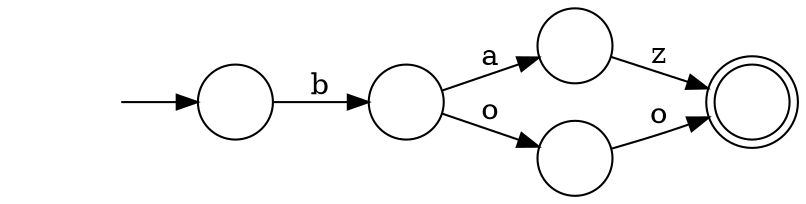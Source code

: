 digraph Automaton {
  rankdir = LR;
  0 [shape=circle,label=""];
  0 -> 4 [label="a"]
  0 -> 2 [label="o"]
  1 [shape=doublecircle,label=""];
  2 [shape=circle,label=""];
  2 -> 1 [label="o"]
  3 [shape=circle,label=""];
  initial [shape=plaintext,label=""];
  initial -> 3
  3 -> 0 [label="b"]
  4 [shape=circle,label=""];
  4 -> 1 [label="z"]
}

